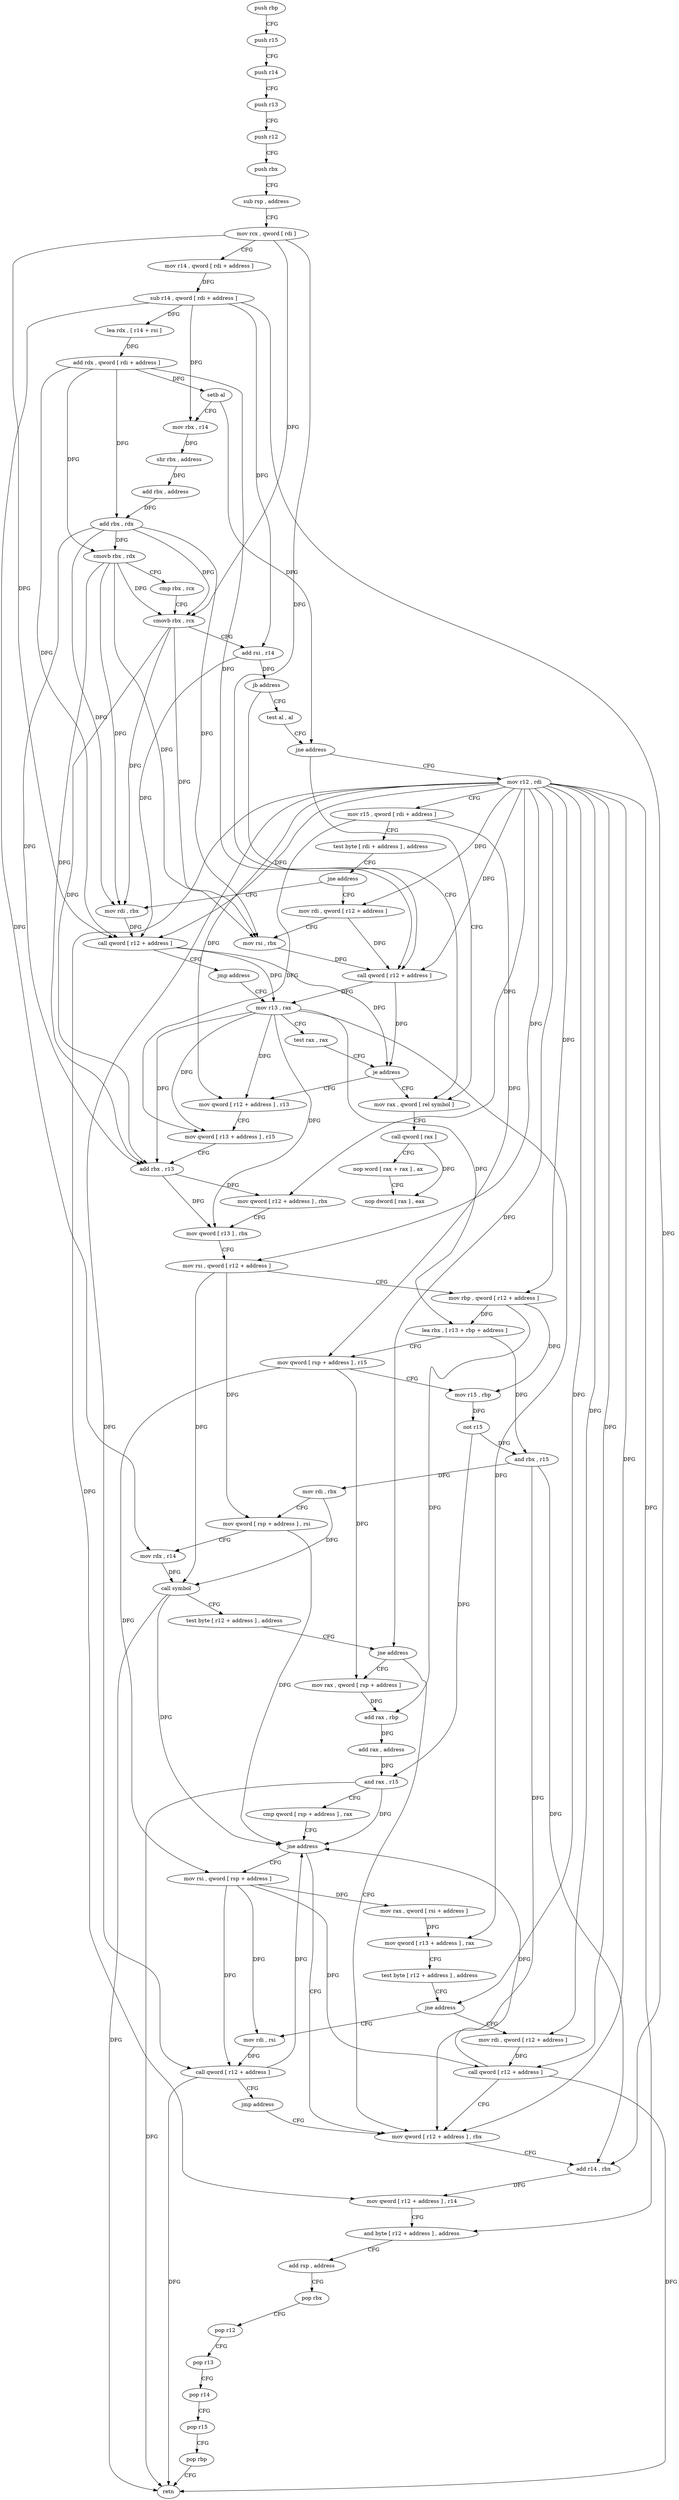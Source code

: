 digraph "func" {
"195472" [label = "push rbp" ]
"195473" [label = "push r15" ]
"195475" [label = "push r14" ]
"195477" [label = "push r13" ]
"195479" [label = "push r12" ]
"195481" [label = "push rbx" ]
"195482" [label = "sub rsp , address" ]
"195486" [label = "mov rcx , qword [ rdi ]" ]
"195489" [label = "mov r14 , qword [ rdi + address ]" ]
"195493" [label = "sub r14 , qword [ rdi + address ]" ]
"195497" [label = "lea rdx , [ r14 + rsi ]" ]
"195501" [label = "add rdx , qword [ rdi + address ]" ]
"195505" [label = "setb al" ]
"195508" [label = "mov rbx , r14" ]
"195511" [label = "shr rbx , address" ]
"195515" [label = "add rbx , address" ]
"195519" [label = "add rbx , rdx" ]
"195522" [label = "cmovb rbx , rdx" ]
"195526" [label = "cmp rbx , rcx" ]
"195529" [label = "cmovb rbx , rcx" ]
"195533" [label = "add rsi , r14" ]
"195536" [label = "jb address" ]
"195769" [label = "mov rax , qword [ rel symbol ]" ]
"195542" [label = "test al , al" ]
"195776" [label = "call qword [ rax ]" ]
"195778" [label = "nop word [ rax + rax ] , ax" ]
"195788" [label = "nop dword [ rax ] , eax" ]
"195544" [label = "jne address" ]
"195550" [label = "mov r12 , rdi" ]
"195553" [label = "mov r15 , qword [ rdi + address ]" ]
"195557" [label = "test byte [ rdi + address ] , address" ]
"195561" [label = "jne address" ]
"195573" [label = "mov rdi , qword [ r12 + address ]" ]
"195563" [label = "mov rdi , rbx" ]
"195578" [label = "mov rsi , rbx" ]
"195581" [label = "call qword [ r12 + address ]" ]
"195586" [label = "mov r13 , rax" ]
"195566" [label = "call qword [ r12 + address ]" ]
"195571" [label = "jmp address" ]
"195598" [label = "mov qword [ r12 + address ] , r13" ]
"195603" [label = "mov qword [ r13 + address ] , r15" ]
"195607" [label = "add rbx , r13" ]
"195610" [label = "mov qword [ r12 + address ] , rbx" ]
"195615" [label = "mov qword [ r13 ] , rbx" ]
"195619" [label = "mov rsi , qword [ r12 + address ]" ]
"195624" [label = "mov rbp , qword [ r12 + address ]" ]
"195629" [label = "lea rbx , [ r13 + rbp + address ]" ]
"195634" [label = "mov qword [ rsp + address ] , r15" ]
"195639" [label = "mov r15 , rbp" ]
"195642" [label = "not r15" ]
"195645" [label = "and rbx , r15" ]
"195648" [label = "mov rdi , rbx" ]
"195651" [label = "mov qword [ rsp + address ] , rsi" ]
"195656" [label = "mov rdx , r14" ]
"195659" [label = "call symbol" ]
"195664" [label = "test byte [ r12 + address ] , address" ]
"195670" [label = "jne address" ]
"195735" [label = "mov qword [ r12 + address ] , rbx" ]
"195672" [label = "mov rax , qword [ rsp + address ]" ]
"195589" [label = "test rax , rax" ]
"195592" [label = "je address" ]
"195740" [label = "add r14 , rbx" ]
"195743" [label = "mov qword [ r12 + address ] , r14" ]
"195748" [label = "and byte [ r12 + address ] , address" ]
"195754" [label = "add rsp , address" ]
"195758" [label = "pop rbx" ]
"195759" [label = "pop r12" ]
"195761" [label = "pop r13" ]
"195763" [label = "pop r14" ]
"195765" [label = "pop r15" ]
"195767" [label = "pop rbp" ]
"195768" [label = "retn" ]
"195677" [label = "add rax , rbp" ]
"195680" [label = "add rax , address" ]
"195684" [label = "and rax , r15" ]
"195687" [label = "cmp qword [ rsp + address ] , rax" ]
"195692" [label = "jne address" ]
"195694" [label = "mov rsi , qword [ rsp + address ]" ]
"195699" [label = "mov rax , qword [ rsi + address ]" ]
"195703" [label = "mov qword [ r13 + address ] , rax" ]
"195707" [label = "test byte [ r12 + address ] , address" ]
"195713" [label = "jne address" ]
"195725" [label = "mov rdi , qword [ r12 + address ]" ]
"195715" [label = "mov rdi , rsi" ]
"195730" [label = "call qword [ r12 + address ]" ]
"195718" [label = "call qword [ r12 + address ]" ]
"195723" [label = "jmp address" ]
"195472" -> "195473" [ label = "CFG" ]
"195473" -> "195475" [ label = "CFG" ]
"195475" -> "195477" [ label = "CFG" ]
"195477" -> "195479" [ label = "CFG" ]
"195479" -> "195481" [ label = "CFG" ]
"195481" -> "195482" [ label = "CFG" ]
"195482" -> "195486" [ label = "CFG" ]
"195486" -> "195489" [ label = "CFG" ]
"195486" -> "195529" [ label = "DFG" ]
"195486" -> "195581" [ label = "DFG" ]
"195486" -> "195566" [ label = "DFG" ]
"195489" -> "195493" [ label = "DFG" ]
"195493" -> "195497" [ label = "DFG" ]
"195493" -> "195508" [ label = "DFG" ]
"195493" -> "195533" [ label = "DFG" ]
"195493" -> "195656" [ label = "DFG" ]
"195493" -> "195740" [ label = "DFG" ]
"195497" -> "195501" [ label = "DFG" ]
"195501" -> "195505" [ label = "DFG" ]
"195501" -> "195519" [ label = "DFG" ]
"195501" -> "195522" [ label = "DFG" ]
"195501" -> "195581" [ label = "DFG" ]
"195501" -> "195566" [ label = "DFG" ]
"195505" -> "195508" [ label = "CFG" ]
"195505" -> "195544" [ label = "DFG" ]
"195508" -> "195511" [ label = "DFG" ]
"195511" -> "195515" [ label = "DFG" ]
"195515" -> "195519" [ label = "DFG" ]
"195519" -> "195522" [ label = "DFG" ]
"195519" -> "195529" [ label = "DFG" ]
"195519" -> "195578" [ label = "DFG" ]
"195519" -> "195563" [ label = "DFG" ]
"195519" -> "195607" [ label = "DFG" ]
"195522" -> "195526" [ label = "CFG" ]
"195522" -> "195529" [ label = "DFG" ]
"195522" -> "195578" [ label = "DFG" ]
"195522" -> "195563" [ label = "DFG" ]
"195522" -> "195607" [ label = "DFG" ]
"195526" -> "195529" [ label = "CFG" ]
"195529" -> "195533" [ label = "CFG" ]
"195529" -> "195578" [ label = "DFG" ]
"195529" -> "195563" [ label = "DFG" ]
"195529" -> "195607" [ label = "DFG" ]
"195533" -> "195536" [ label = "DFG" ]
"195533" -> "195566" [ label = "DFG" ]
"195536" -> "195769" [ label = "CFG" ]
"195536" -> "195542" [ label = "CFG" ]
"195769" -> "195776" [ label = "CFG" ]
"195542" -> "195544" [ label = "CFG" ]
"195776" -> "195778" [ label = "CFG" ]
"195776" -> "195788" [ label = "DFG" ]
"195778" -> "195788" [ label = "CFG" ]
"195544" -> "195769" [ label = "CFG" ]
"195544" -> "195550" [ label = "CFG" ]
"195550" -> "195553" [ label = "CFG" ]
"195550" -> "195573" [ label = "DFG" ]
"195550" -> "195581" [ label = "DFG" ]
"195550" -> "195566" [ label = "DFG" ]
"195550" -> "195598" [ label = "DFG" ]
"195550" -> "195610" [ label = "DFG" ]
"195550" -> "195619" [ label = "DFG" ]
"195550" -> "195624" [ label = "DFG" ]
"195550" -> "195670" [ label = "DFG" ]
"195550" -> "195735" [ label = "DFG" ]
"195550" -> "195743" [ label = "DFG" ]
"195550" -> "195748" [ label = "DFG" ]
"195550" -> "195713" [ label = "DFG" ]
"195550" -> "195725" [ label = "DFG" ]
"195550" -> "195730" [ label = "DFG" ]
"195550" -> "195718" [ label = "DFG" ]
"195553" -> "195557" [ label = "CFG" ]
"195553" -> "195603" [ label = "DFG" ]
"195553" -> "195634" [ label = "DFG" ]
"195557" -> "195561" [ label = "CFG" ]
"195561" -> "195573" [ label = "CFG" ]
"195561" -> "195563" [ label = "CFG" ]
"195573" -> "195578" [ label = "CFG" ]
"195573" -> "195581" [ label = "DFG" ]
"195563" -> "195566" [ label = "DFG" ]
"195578" -> "195581" [ label = "DFG" ]
"195581" -> "195586" [ label = "DFG" ]
"195581" -> "195592" [ label = "DFG" ]
"195586" -> "195589" [ label = "CFG" ]
"195586" -> "195598" [ label = "DFG" ]
"195586" -> "195603" [ label = "DFG" ]
"195586" -> "195607" [ label = "DFG" ]
"195586" -> "195615" [ label = "DFG" ]
"195586" -> "195629" [ label = "DFG" ]
"195586" -> "195703" [ label = "DFG" ]
"195566" -> "195571" [ label = "CFG" ]
"195566" -> "195586" [ label = "DFG" ]
"195566" -> "195592" [ label = "DFG" ]
"195571" -> "195586" [ label = "CFG" ]
"195598" -> "195603" [ label = "CFG" ]
"195603" -> "195607" [ label = "CFG" ]
"195607" -> "195610" [ label = "DFG" ]
"195607" -> "195615" [ label = "DFG" ]
"195610" -> "195615" [ label = "CFG" ]
"195615" -> "195619" [ label = "CFG" ]
"195619" -> "195624" [ label = "CFG" ]
"195619" -> "195651" [ label = "DFG" ]
"195619" -> "195659" [ label = "DFG" ]
"195624" -> "195629" [ label = "DFG" ]
"195624" -> "195639" [ label = "DFG" ]
"195624" -> "195677" [ label = "DFG" ]
"195629" -> "195634" [ label = "CFG" ]
"195629" -> "195645" [ label = "DFG" ]
"195634" -> "195639" [ label = "CFG" ]
"195634" -> "195672" [ label = "DFG" ]
"195634" -> "195694" [ label = "DFG" ]
"195639" -> "195642" [ label = "DFG" ]
"195642" -> "195645" [ label = "DFG" ]
"195642" -> "195684" [ label = "DFG" ]
"195645" -> "195648" [ label = "DFG" ]
"195645" -> "195735" [ label = "DFG" ]
"195645" -> "195740" [ label = "DFG" ]
"195648" -> "195651" [ label = "CFG" ]
"195648" -> "195659" [ label = "DFG" ]
"195651" -> "195656" [ label = "CFG" ]
"195651" -> "195692" [ label = "DFG" ]
"195656" -> "195659" [ label = "DFG" ]
"195659" -> "195664" [ label = "CFG" ]
"195659" -> "195768" [ label = "DFG" ]
"195659" -> "195692" [ label = "DFG" ]
"195664" -> "195670" [ label = "CFG" ]
"195670" -> "195735" [ label = "CFG" ]
"195670" -> "195672" [ label = "CFG" ]
"195735" -> "195740" [ label = "CFG" ]
"195672" -> "195677" [ label = "DFG" ]
"195589" -> "195592" [ label = "CFG" ]
"195592" -> "195769" [ label = "CFG" ]
"195592" -> "195598" [ label = "CFG" ]
"195740" -> "195743" [ label = "DFG" ]
"195743" -> "195748" [ label = "CFG" ]
"195748" -> "195754" [ label = "CFG" ]
"195754" -> "195758" [ label = "CFG" ]
"195758" -> "195759" [ label = "CFG" ]
"195759" -> "195761" [ label = "CFG" ]
"195761" -> "195763" [ label = "CFG" ]
"195763" -> "195765" [ label = "CFG" ]
"195765" -> "195767" [ label = "CFG" ]
"195767" -> "195768" [ label = "CFG" ]
"195677" -> "195680" [ label = "DFG" ]
"195680" -> "195684" [ label = "DFG" ]
"195684" -> "195687" [ label = "CFG" ]
"195684" -> "195768" [ label = "DFG" ]
"195684" -> "195692" [ label = "DFG" ]
"195687" -> "195692" [ label = "CFG" ]
"195692" -> "195735" [ label = "CFG" ]
"195692" -> "195694" [ label = "CFG" ]
"195694" -> "195699" [ label = "DFG" ]
"195694" -> "195730" [ label = "DFG" ]
"195694" -> "195715" [ label = "DFG" ]
"195694" -> "195718" [ label = "DFG" ]
"195699" -> "195703" [ label = "DFG" ]
"195703" -> "195707" [ label = "CFG" ]
"195707" -> "195713" [ label = "CFG" ]
"195713" -> "195725" [ label = "CFG" ]
"195713" -> "195715" [ label = "CFG" ]
"195725" -> "195730" [ label = "DFG" ]
"195715" -> "195718" [ label = "DFG" ]
"195730" -> "195735" [ label = "CFG" ]
"195730" -> "195692" [ label = "DFG" ]
"195730" -> "195768" [ label = "DFG" ]
"195718" -> "195723" [ label = "CFG" ]
"195718" -> "195692" [ label = "DFG" ]
"195718" -> "195768" [ label = "DFG" ]
"195723" -> "195735" [ label = "CFG" ]
}
